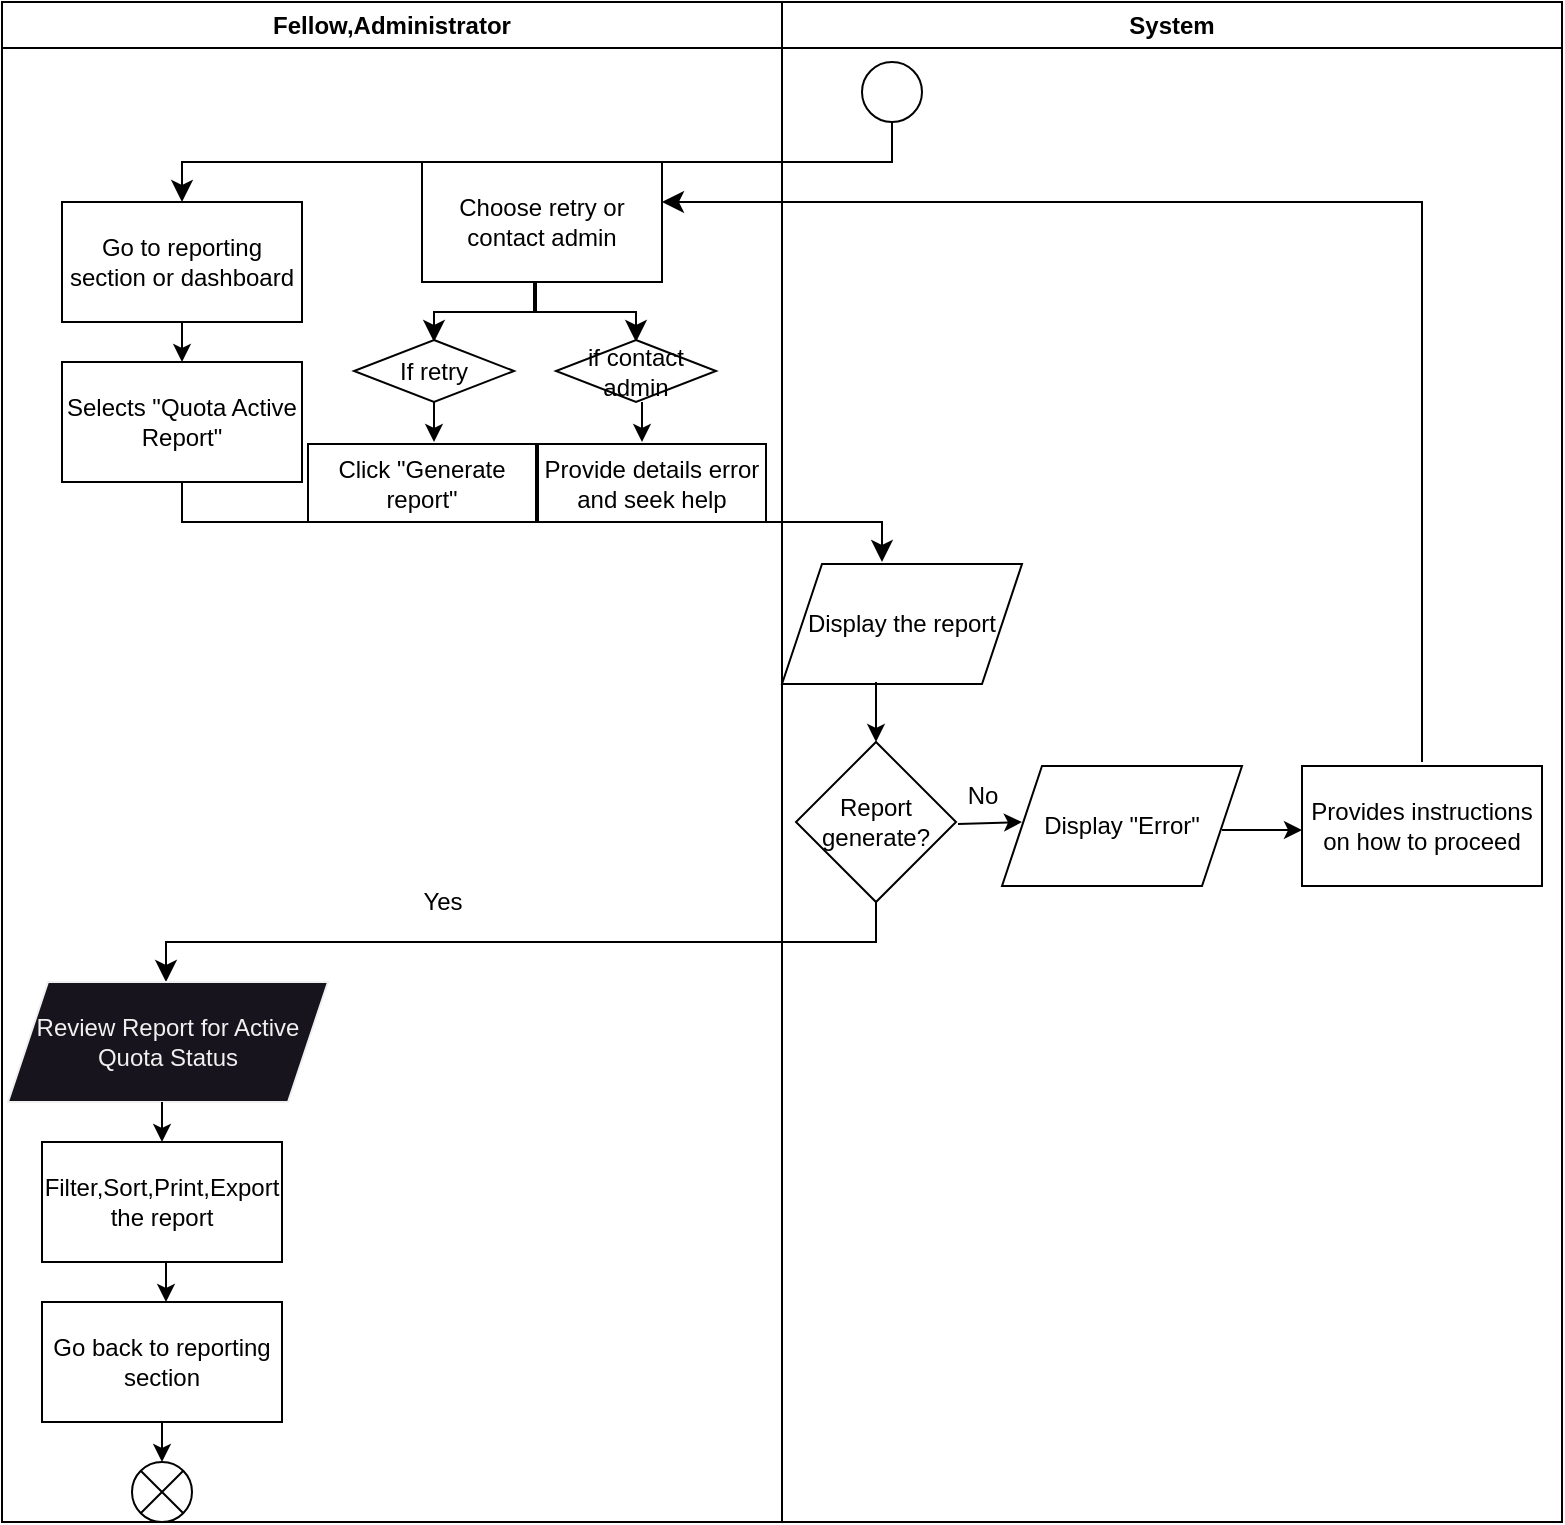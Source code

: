 <mxfile>
    <diagram id="54u3BHvAAAAYU6rbUI84" name="Page-1">
        <mxGraphModel dx="457" dy="725" grid="1" gridSize="10" guides="1" tooltips="1" connect="1" arrows="1" fold="1" page="1" pageScale="1" pageWidth="850" pageHeight="1100" math="0" shadow="0">
            <root>
                <mxCell id="0"/>
                <mxCell id="1" parent="0"/>
                <mxCell id="2" value="" style="ellipse;" vertex="1" parent="1">
                    <mxGeometry x="500" y="30" width="30" height="30" as="geometry"/>
                </mxCell>
                <mxCell id="3" value="" style="edgeStyle=elbowEdgeStyle;elbow=vertical;endArrow=classic;html=1;curved=0;rounded=0;endSize=8;startSize=8;" edge="1" parent="1">
                    <mxGeometry width="50" height="50" relative="1" as="geometry">
                        <mxPoint x="515" y="60" as="sourcePoint"/>
                        <mxPoint x="160" y="100" as="targetPoint"/>
                    </mxGeometry>
                </mxCell>
                <mxCell id="4" value="Go to reporting section or dashboard" style="rounded=0;whiteSpace=wrap;html=1;" vertex="1" parent="1">
                    <mxGeometry x="100" y="100" width="120" height="60" as="geometry"/>
                </mxCell>
                <mxCell id="5" value="" style="endArrow=classic;html=1;" edge="1" parent="1">
                    <mxGeometry width="50" height="50" relative="1" as="geometry">
                        <mxPoint x="160" y="160" as="sourcePoint"/>
                        <mxPoint x="160" y="180" as="targetPoint"/>
                    </mxGeometry>
                </mxCell>
                <mxCell id="6" value="Selects &quot;Quota Active Report&quot;" style="rounded=0;whiteSpace=wrap;html=1;" vertex="1" parent="1">
                    <mxGeometry x="100" y="180" width="120" height="60" as="geometry"/>
                </mxCell>
                <mxCell id="7" value="" style="edgeStyle=elbowEdgeStyle;elbow=vertical;endArrow=classic;html=1;curved=0;rounded=0;endSize=8;startSize=8;" edge="1" parent="1">
                    <mxGeometry width="50" height="50" relative="1" as="geometry">
                        <mxPoint x="160" y="240" as="sourcePoint"/>
                        <mxPoint x="510" y="280" as="targetPoint"/>
                    </mxGeometry>
                </mxCell>
                <mxCell id="8" value="Display the report" style="shape=parallelogram;perimeter=parallelogramPerimeter;whiteSpace=wrap;html=1;fixedSize=1;" vertex="1" parent="1">
                    <mxGeometry x="460" y="281" width="120" height="60" as="geometry"/>
                </mxCell>
                <mxCell id="9" value="" style="endArrow=classic;html=1;" edge="1" parent="1">
                    <mxGeometry width="50" height="50" relative="1" as="geometry">
                        <mxPoint x="507" y="340" as="sourcePoint"/>
                        <mxPoint x="507" y="370" as="targetPoint"/>
                    </mxGeometry>
                </mxCell>
                <mxCell id="10" value="Report generate?" style="rhombus;whiteSpace=wrap;html=1;" vertex="1" parent="1">
                    <mxGeometry x="467" y="370" width="80" height="80" as="geometry"/>
                </mxCell>
                <mxCell id="12" value="" style="edgeStyle=elbowEdgeStyle;elbow=vertical;endArrow=classic;html=1;curved=0;rounded=0;endSize=8;startSize=8;" edge="1" parent="1">
                    <mxGeometry width="50" height="50" relative="1" as="geometry">
                        <mxPoint x="507" y="450" as="sourcePoint"/>
                        <mxPoint x="152" y="490" as="targetPoint"/>
                    </mxGeometry>
                </mxCell>
                <mxCell id="13" value="Review Report for Active Quota Status" style="shape=parallelogram;perimeter=parallelogramPerimeter;whiteSpace=wrap;html=1;fixedSize=1;fontFamily=Helvetica;fontSize=12;fontColor=rgb(240, 240, 240);align=center;strokeColor=rgb(240, 240, 240);fillColor=rgb(24, 20, 29);" vertex="1" parent="1">
                    <mxGeometry x="73" y="490" width="160" height="60" as="geometry"/>
                </mxCell>
                <mxCell id="14" value="" style="endArrow=classic;html=1;" edge="1" parent="1">
                    <mxGeometry width="50" height="50" relative="1" as="geometry">
                        <mxPoint x="150" y="550" as="sourcePoint"/>
                        <mxPoint x="150" y="570" as="targetPoint"/>
                    </mxGeometry>
                </mxCell>
                <mxCell id="15" value="Filter,Sort,Print,Export the report" style="rounded=0;whiteSpace=wrap;html=1;" vertex="1" parent="1">
                    <mxGeometry x="90" y="570" width="120" height="60" as="geometry"/>
                </mxCell>
                <mxCell id="17" value="" style="endArrow=classic;html=1;" edge="1" parent="1">
                    <mxGeometry width="50" height="50" relative="1" as="geometry">
                        <mxPoint x="152" y="630" as="sourcePoint"/>
                        <mxPoint x="152" y="650" as="targetPoint"/>
                    </mxGeometry>
                </mxCell>
                <mxCell id="18" value="Go back to reporting section" style="rounded=0;whiteSpace=wrap;html=1;" vertex="1" parent="1">
                    <mxGeometry x="90" y="650" width="120" height="60" as="geometry"/>
                </mxCell>
                <mxCell id="19" value="" style="endArrow=classic;html=1;" edge="1" parent="1">
                    <mxGeometry width="50" height="50" relative="1" as="geometry">
                        <mxPoint x="150" y="710" as="sourcePoint"/>
                        <mxPoint x="150" y="730" as="targetPoint"/>
                    </mxGeometry>
                </mxCell>
                <mxCell id="20" value="" style="shape=sumEllipse;perimeter=ellipsePerimeter;whiteSpace=wrap;html=1;backgroundOutline=1;" vertex="1" parent="1">
                    <mxGeometry x="135" y="730" width="30" height="30" as="geometry"/>
                </mxCell>
                <mxCell id="21" value="Yes" style="text;html=1;align=center;verticalAlign=middle;resizable=0;points=[];autosize=1;strokeColor=none;fillColor=none;" vertex="1" parent="1">
                    <mxGeometry x="270" y="435" width="40" height="30" as="geometry"/>
                </mxCell>
                <mxCell id="22" value="" style="endArrow=classic;html=1;" edge="1" parent="1">
                    <mxGeometry width="50" height="50" relative="1" as="geometry">
                        <mxPoint x="548" y="411" as="sourcePoint"/>
                        <mxPoint x="580" y="410" as="targetPoint"/>
                    </mxGeometry>
                </mxCell>
                <mxCell id="23" value="No" style="text;html=1;align=center;verticalAlign=middle;resizable=0;points=[];autosize=1;strokeColor=none;fillColor=none;" vertex="1" parent="1">
                    <mxGeometry x="540" y="382" width="40" height="30" as="geometry"/>
                </mxCell>
                <mxCell id="24" value="Display &quot;Error&quot;" style="shape=parallelogram;perimeter=parallelogramPerimeter;whiteSpace=wrap;html=1;fixedSize=1;" vertex="1" parent="1">
                    <mxGeometry x="570" y="382" width="120" height="60" as="geometry"/>
                </mxCell>
                <mxCell id="25" value="" style="endArrow=classic;html=1;" edge="1" parent="1">
                    <mxGeometry width="50" height="50" relative="1" as="geometry">
                        <mxPoint x="680" y="414" as="sourcePoint"/>
                        <mxPoint x="720" y="414" as="targetPoint"/>
                    </mxGeometry>
                </mxCell>
                <mxCell id="26" value="Provides instructions on how to proceed" style="rounded=0;whiteSpace=wrap;html=1;" vertex="1" parent="1">
                    <mxGeometry x="720" y="382" width="120" height="60" as="geometry"/>
                </mxCell>
                <mxCell id="27" value="" style="edgeStyle=elbowEdgeStyle;elbow=vertical;endArrow=classic;html=1;curved=0;rounded=0;endSize=8;startSize=8;" edge="1" parent="1">
                    <mxGeometry width="50" height="50" relative="1" as="geometry">
                        <mxPoint x="780" y="380" as="sourcePoint"/>
                        <mxPoint x="400" y="100" as="targetPoint"/>
                        <Array as="points">
                            <mxPoint x="590" y="100"/>
                        </Array>
                    </mxGeometry>
                </mxCell>
                <mxCell id="28" value="Choose retry or contact admin" style="rounded=0;whiteSpace=wrap;html=1;" vertex="1" parent="1">
                    <mxGeometry x="280" y="80" width="120" height="60" as="geometry"/>
                </mxCell>
                <mxCell id="29" value="" style="edgeStyle=elbowEdgeStyle;elbow=vertical;endArrow=classic;html=1;curved=0;rounded=0;endSize=8;startSize=8;" edge="1" parent="1">
                    <mxGeometry width="50" height="50" relative="1" as="geometry">
                        <mxPoint x="336" y="140" as="sourcePoint"/>
                        <mxPoint x="286" y="170" as="targetPoint"/>
                    </mxGeometry>
                </mxCell>
                <mxCell id="30" value="" style="edgeStyle=elbowEdgeStyle;elbow=vertical;endArrow=classic;html=1;curved=0;rounded=0;endSize=8;startSize=8;" edge="1" parent="1">
                    <mxGeometry width="50" height="50" relative="1" as="geometry">
                        <mxPoint x="337" y="140" as="sourcePoint"/>
                        <mxPoint x="387" y="170" as="targetPoint"/>
                    </mxGeometry>
                </mxCell>
                <mxCell id="31" value="If retry" style="rhombus;whiteSpace=wrap;html=1;" vertex="1" parent="1">
                    <mxGeometry x="246" y="169" width="80" height="31" as="geometry"/>
                </mxCell>
                <mxCell id="32" value="if contact admin" style="rhombus;whiteSpace=wrap;html=1;" vertex="1" parent="1">
                    <mxGeometry x="347" y="169" width="80" height="31" as="geometry"/>
                </mxCell>
                <mxCell id="33" value="" style="endArrow=classic;html=1;" edge="1" parent="1">
                    <mxGeometry width="50" height="50" relative="1" as="geometry">
                        <mxPoint x="286" y="200" as="sourcePoint"/>
                        <mxPoint x="286" y="220" as="targetPoint"/>
                    </mxGeometry>
                </mxCell>
                <mxCell id="34" value="Click &quot;Generate report&quot;" style="rounded=0;whiteSpace=wrap;html=1;" vertex="1" parent="1">
                    <mxGeometry x="223" y="221" width="114" height="39" as="geometry"/>
                </mxCell>
                <mxCell id="35" value="Provide details error and seek help" style="rounded=0;whiteSpace=wrap;html=1;" vertex="1" parent="1">
                    <mxGeometry x="338" y="221" width="114" height="39" as="geometry"/>
                </mxCell>
                <mxCell id="36" value="" style="endArrow=classic;html=1;" edge="1" parent="1">
                    <mxGeometry width="50" height="50" relative="1" as="geometry">
                        <mxPoint x="390" y="200" as="sourcePoint"/>
                        <mxPoint x="390" y="220" as="targetPoint"/>
                    </mxGeometry>
                </mxCell>
                <mxCell id="38" value="Fellow,Administrator" style="swimlane;whiteSpace=wrap;html=1;" vertex="1" parent="1">
                    <mxGeometry x="70" width="390" height="760" as="geometry"/>
                </mxCell>
                <mxCell id="39" value="System" style="swimlane;whiteSpace=wrap;html=1;" vertex="1" parent="1">
                    <mxGeometry x="460" width="390" height="760" as="geometry"/>
                </mxCell>
            </root>
        </mxGraphModel>
    </diagram>
</mxfile>